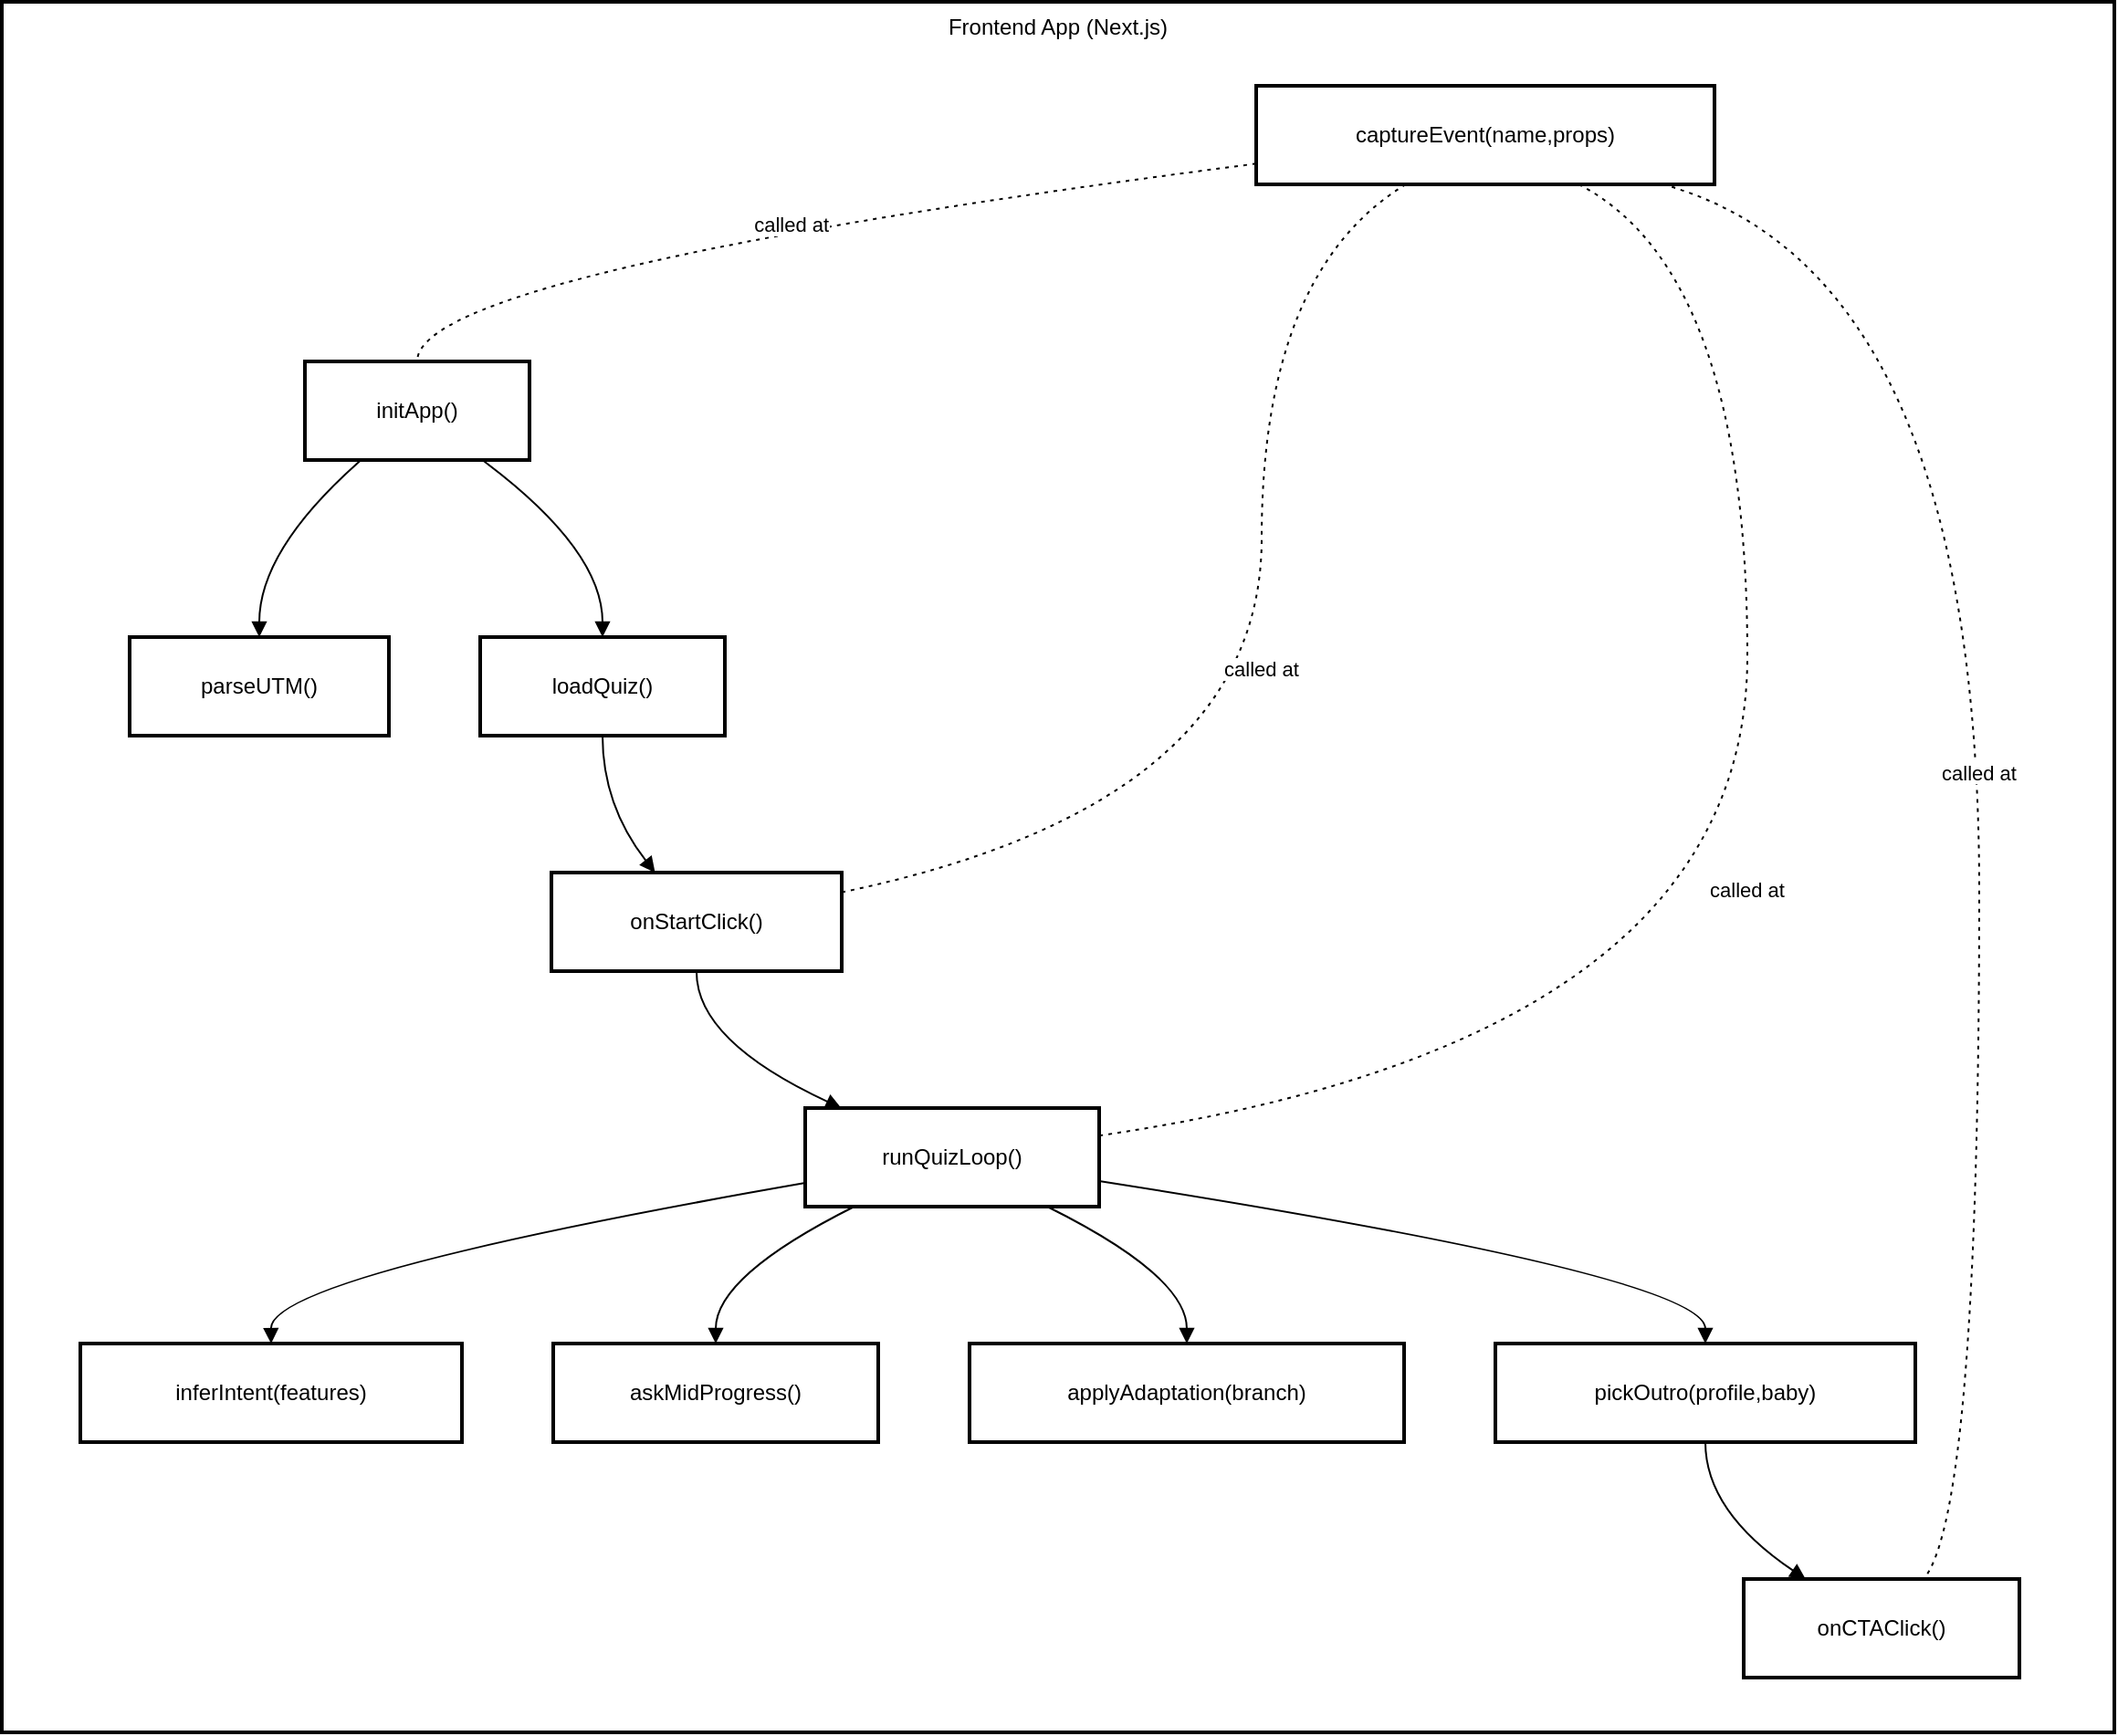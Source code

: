 <mxfile version="28.1.1">
  <diagram name="Page-1" id="ZYxYRGTVgjL93rVSa5fy">
    <mxGraphModel dx="1034" dy="666" grid="1" gridSize="10" guides="1" tooltips="1" connect="1" arrows="1" fold="1" page="1" pageScale="1" pageWidth="850" pageHeight="1100" math="0" shadow="0">
      <root>
        <mxCell id="0" />
        <mxCell id="1" parent="0" />
        <mxCell id="jSpnKuT4Es50mjmcNl6--1" value="Frontend App (Next.js)" style="whiteSpace=wrap;strokeWidth=2;verticalAlign=top;" vertex="1" parent="1">
          <mxGeometry x="20" y="20" width="1157" height="948" as="geometry" />
        </mxCell>
        <mxCell id="jSpnKuT4Es50mjmcNl6--2" value="initApp()" style="whiteSpace=wrap;strokeWidth=2;" vertex="1" parent="jSpnKuT4Es50mjmcNl6--1">
          <mxGeometry x="166" y="197" width="123" height="54" as="geometry" />
        </mxCell>
        <mxCell id="jSpnKuT4Es50mjmcNl6--3" value="parseUTM()" style="whiteSpace=wrap;strokeWidth=2;" vertex="1" parent="jSpnKuT4Es50mjmcNl6--1">
          <mxGeometry x="70" y="348" width="142" height="54" as="geometry" />
        </mxCell>
        <mxCell id="jSpnKuT4Es50mjmcNl6--4" value="loadQuiz()" style="whiteSpace=wrap;strokeWidth=2;" vertex="1" parent="jSpnKuT4Es50mjmcNl6--1">
          <mxGeometry x="262" y="348" width="134" height="54" as="geometry" />
        </mxCell>
        <mxCell id="jSpnKuT4Es50mjmcNl6--5" value="onStartClick()" style="whiteSpace=wrap;strokeWidth=2;" vertex="1" parent="jSpnKuT4Es50mjmcNl6--1">
          <mxGeometry x="301" y="477" width="159" height="54" as="geometry" />
        </mxCell>
        <mxCell id="jSpnKuT4Es50mjmcNl6--6" value="runQuizLoop()" style="whiteSpace=wrap;strokeWidth=2;" vertex="1" parent="jSpnKuT4Es50mjmcNl6--1">
          <mxGeometry x="440" y="606" width="161" height="54" as="geometry" />
        </mxCell>
        <mxCell id="jSpnKuT4Es50mjmcNl6--7" value="inferIntent(features)" style="whiteSpace=wrap;strokeWidth=2;" vertex="1" parent="jSpnKuT4Es50mjmcNl6--1">
          <mxGeometry x="43" y="735" width="209" height="54" as="geometry" />
        </mxCell>
        <mxCell id="jSpnKuT4Es50mjmcNl6--8" value="askMidProgress()" style="whiteSpace=wrap;strokeWidth=2;" vertex="1" parent="jSpnKuT4Es50mjmcNl6--1">
          <mxGeometry x="302" y="735" width="178" height="54" as="geometry" />
        </mxCell>
        <mxCell id="jSpnKuT4Es50mjmcNl6--9" value="applyAdaptation(branch)" style="whiteSpace=wrap;strokeWidth=2;" vertex="1" parent="jSpnKuT4Es50mjmcNl6--1">
          <mxGeometry x="530" y="735" width="238" height="54" as="geometry" />
        </mxCell>
        <mxCell id="jSpnKuT4Es50mjmcNl6--10" value="pickOutro(profile,baby)" style="whiteSpace=wrap;strokeWidth=2;" vertex="1" parent="jSpnKuT4Es50mjmcNl6--1">
          <mxGeometry x="818" y="735" width="230" height="54" as="geometry" />
        </mxCell>
        <mxCell id="jSpnKuT4Es50mjmcNl6--11" value="onCTAClick()" style="whiteSpace=wrap;strokeWidth=2;" vertex="1" parent="jSpnKuT4Es50mjmcNl6--1">
          <mxGeometry x="954" y="864" width="151" height="54" as="geometry" />
        </mxCell>
        <mxCell id="jSpnKuT4Es50mjmcNl6--12" value="captureEvent(name,props)" style="whiteSpace=wrap;strokeWidth=2;" vertex="1" parent="jSpnKuT4Es50mjmcNl6--1">
          <mxGeometry x="687" y="46" width="251" height="54" as="geometry" />
        </mxCell>
        <mxCell id="jSpnKuT4Es50mjmcNl6--13" value="" style="curved=1;startArrow=none;endArrow=block;exitX=0.25;exitY=1;entryX=0.5;entryY=0.01;rounded=0;" edge="1" parent="jSpnKuT4Es50mjmcNl6--1" source="jSpnKuT4Es50mjmcNl6--2" target="jSpnKuT4Es50mjmcNl6--3">
          <mxGeometry relative="1" as="geometry">
            <Array as="points">
              <mxPoint x="141" y="300" />
            </Array>
          </mxGeometry>
        </mxCell>
        <mxCell id="jSpnKuT4Es50mjmcNl6--14" value="" style="curved=1;startArrow=none;endArrow=block;exitX=0.79;exitY=1;entryX=0.5;entryY=0.01;rounded=0;" edge="1" parent="jSpnKuT4Es50mjmcNl6--1" source="jSpnKuT4Es50mjmcNl6--2" target="jSpnKuT4Es50mjmcNl6--4">
          <mxGeometry relative="1" as="geometry">
            <Array as="points">
              <mxPoint x="329" y="300" />
            </Array>
          </mxGeometry>
        </mxCell>
        <mxCell id="jSpnKuT4Es50mjmcNl6--15" value="" style="curved=1;startArrow=none;endArrow=block;exitX=0.5;exitY=1.01;entryX=0.36;entryY=0.01;rounded=0;" edge="1" parent="jSpnKuT4Es50mjmcNl6--1" source="jSpnKuT4Es50mjmcNl6--4" target="jSpnKuT4Es50mjmcNl6--5">
          <mxGeometry relative="1" as="geometry">
            <Array as="points">
              <mxPoint x="329" y="440" />
            </Array>
          </mxGeometry>
        </mxCell>
        <mxCell id="jSpnKuT4Es50mjmcNl6--16" value="" style="curved=1;startArrow=none;endArrow=block;exitX=0.5;exitY=1.01;entryX=0.13;entryY=0.01;rounded=0;" edge="1" parent="jSpnKuT4Es50mjmcNl6--1" source="jSpnKuT4Es50mjmcNl6--5" target="jSpnKuT4Es50mjmcNl6--6">
          <mxGeometry relative="1" as="geometry">
            <Array as="points">
              <mxPoint x="380" y="569" />
            </Array>
          </mxGeometry>
        </mxCell>
        <mxCell id="jSpnKuT4Es50mjmcNl6--17" value="" style="curved=1;startArrow=none;endArrow=block;exitX=0;exitY=0.76;entryX=0.5;entryY=0.01;rounded=0;" edge="1" parent="jSpnKuT4Es50mjmcNl6--1" source="jSpnKuT4Es50mjmcNl6--6" target="jSpnKuT4Es50mjmcNl6--7">
          <mxGeometry relative="1" as="geometry">
            <Array as="points">
              <mxPoint x="147" y="698" />
            </Array>
          </mxGeometry>
        </mxCell>
        <mxCell id="jSpnKuT4Es50mjmcNl6--18" value="" style="curved=1;startArrow=none;endArrow=block;exitX=0.16;exitY=1.01;entryX=0.5;entryY=0.01;rounded=0;" edge="1" parent="jSpnKuT4Es50mjmcNl6--1" source="jSpnKuT4Es50mjmcNl6--6" target="jSpnKuT4Es50mjmcNl6--8">
          <mxGeometry relative="1" as="geometry">
            <Array as="points">
              <mxPoint x="391" y="698" />
            </Array>
          </mxGeometry>
        </mxCell>
        <mxCell id="jSpnKuT4Es50mjmcNl6--19" value="" style="curved=1;startArrow=none;endArrow=block;exitX=0.83;exitY=1.01;entryX=0.5;entryY=0.01;rounded=0;" edge="1" parent="jSpnKuT4Es50mjmcNl6--1" source="jSpnKuT4Es50mjmcNl6--6" target="jSpnKuT4Es50mjmcNl6--9">
          <mxGeometry relative="1" as="geometry">
            <Array as="points">
              <mxPoint x="649" y="698" />
            </Array>
          </mxGeometry>
        </mxCell>
        <mxCell id="jSpnKuT4Es50mjmcNl6--20" value="" style="curved=1;startArrow=none;endArrow=block;exitX=1;exitY=0.74;entryX=0.5;entryY=0.01;rounded=0;" edge="1" parent="jSpnKuT4Es50mjmcNl6--1" source="jSpnKuT4Es50mjmcNl6--6" target="jSpnKuT4Es50mjmcNl6--10">
          <mxGeometry relative="1" as="geometry">
            <Array as="points">
              <mxPoint x="933" y="698" />
            </Array>
          </mxGeometry>
        </mxCell>
        <mxCell id="jSpnKuT4Es50mjmcNl6--21" value="" style="curved=1;startArrow=none;endArrow=block;exitX=0.5;exitY=1.01;entryX=0.23;entryY=0.01;rounded=0;" edge="1" parent="jSpnKuT4Es50mjmcNl6--1" source="jSpnKuT4Es50mjmcNl6--10" target="jSpnKuT4Es50mjmcNl6--11">
          <mxGeometry relative="1" as="geometry">
            <Array as="points">
              <mxPoint x="933" y="827" />
            </Array>
          </mxGeometry>
        </mxCell>
        <mxCell id="jSpnKuT4Es50mjmcNl6--22" value="called at" style="curved=1;dashed=1;dashPattern=2 3;startArrow=none;endArrow=none;exitX=0;exitY=0.79;entryX=0.5;entryY=0;rounded=0;" edge="1" parent="jSpnKuT4Es50mjmcNl6--1" source="jSpnKuT4Es50mjmcNl6--12" target="jSpnKuT4Es50mjmcNl6--2">
          <mxGeometry relative="1" as="geometry">
            <Array as="points">
              <mxPoint x="227" y="148" />
            </Array>
          </mxGeometry>
        </mxCell>
        <mxCell id="jSpnKuT4Es50mjmcNl6--23" value="called at" style="curved=1;dashed=1;dashPattern=2 3;startArrow=none;endArrow=none;exitX=0.33;exitY=0.99;entryX=1;entryY=0.2;rounded=0;" edge="1" parent="jSpnKuT4Es50mjmcNl6--1" source="jSpnKuT4Es50mjmcNl6--12" target="jSpnKuT4Es50mjmcNl6--5">
          <mxGeometry relative="1" as="geometry">
            <Array as="points">
              <mxPoint x="690" y="148" />
              <mxPoint x="690" y="440" />
            </Array>
          </mxGeometry>
        </mxCell>
        <mxCell id="jSpnKuT4Es50mjmcNl6--24" value="called at" style="curved=1;dashed=1;dashPattern=2 3;startArrow=none;endArrow=none;exitX=0.7;exitY=0.99;entryX=1;entryY=0.28;rounded=0;" edge="1" parent="jSpnKuT4Es50mjmcNl6--1" source="jSpnKuT4Es50mjmcNl6--12" target="jSpnKuT4Es50mjmcNl6--6">
          <mxGeometry relative="1" as="geometry">
            <Array as="points">
              <mxPoint x="956" y="148" />
              <mxPoint x="956" y="569" />
            </Array>
          </mxGeometry>
        </mxCell>
        <mxCell id="jSpnKuT4Es50mjmcNl6--25" value="called at" style="curved=1;dashed=1;dashPattern=2 3;startArrow=none;endArrow=none;exitX=0.88;exitY=0.99;entryX=0.65;entryY=0.01;rounded=0;" edge="1" parent="jSpnKuT4Es50mjmcNl6--1" source="jSpnKuT4Es50mjmcNl6--12" target="jSpnKuT4Es50mjmcNl6--11">
          <mxGeometry relative="1" as="geometry">
            <Array as="points">
              <mxPoint x="1083" y="148" />
              <mxPoint x="1083" y="827" />
            </Array>
          </mxGeometry>
        </mxCell>
      </root>
    </mxGraphModel>
  </diagram>
</mxfile>
